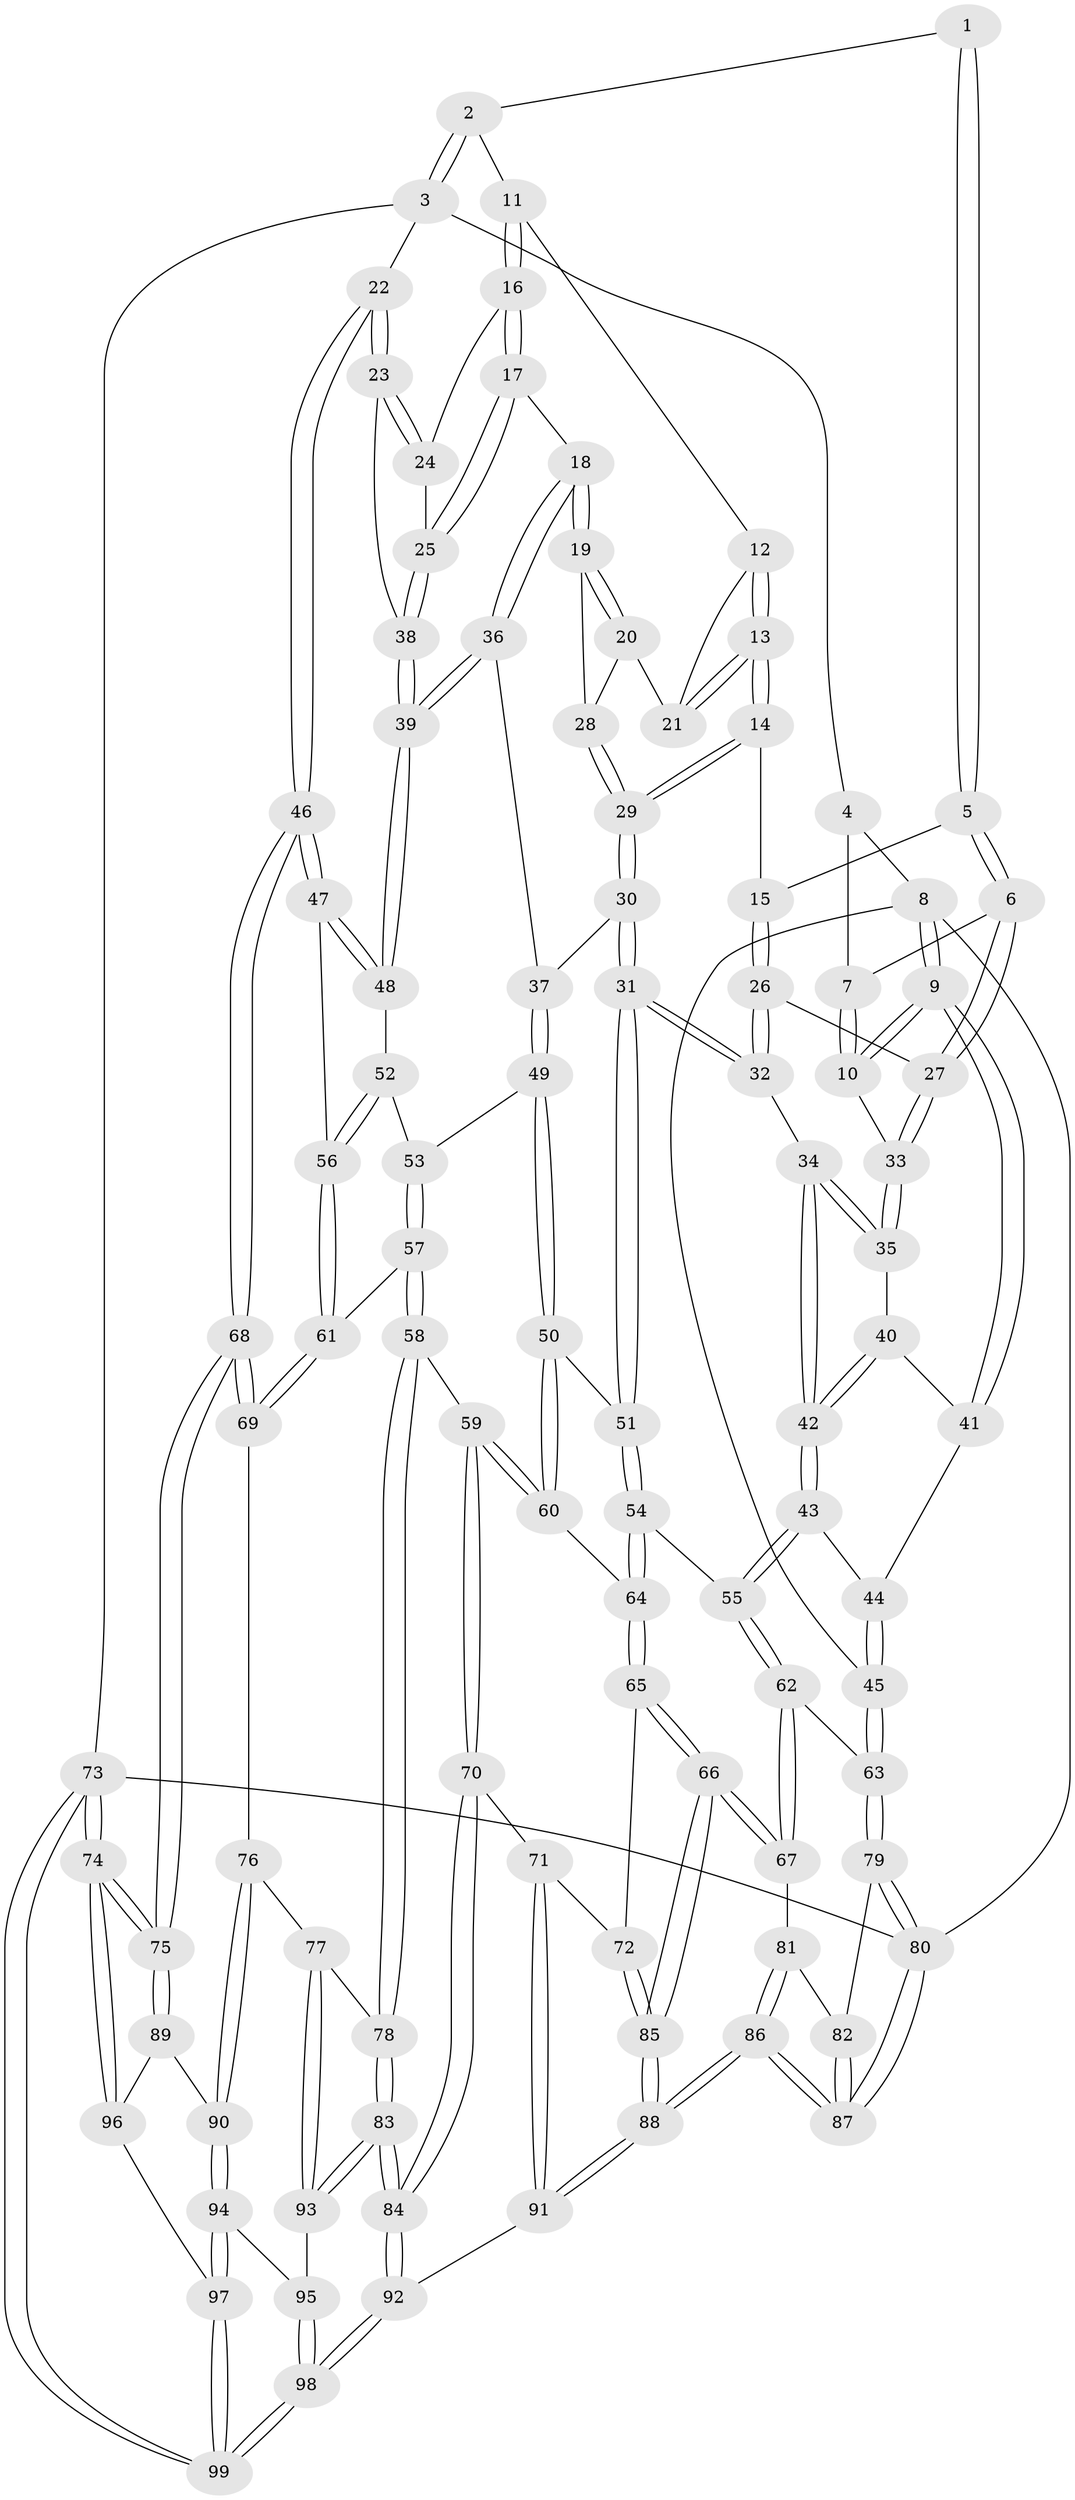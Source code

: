 // Generated by graph-tools (version 1.1) at 2025/27/03/09/25 03:27:03]
// undirected, 99 vertices, 244 edges
graph export_dot {
graph [start="1"]
  node [color=gray90,style=filled];
  1 [pos="+0.32514650765270464+0"];
  2 [pos="+0.8296917004926708+0"];
  3 [pos="+1+0"];
  4 [pos="+0.1432460316797076+0"];
  5 [pos="+0.3424156472915528+0"];
  6 [pos="+0.24403427746063783+0.1357206470535843"];
  7 [pos="+0.08150138213525714+0.06752491210549218"];
  8 [pos="+0+0.19238365928449472"];
  9 [pos="+0+0.19268650394891407"];
  10 [pos="+0+0.15903495928795552"];
  11 [pos="+0.801791230685049+0"];
  12 [pos="+0.7846823675029537+0"];
  13 [pos="+0.5234779319557059+0.1326756022768775"];
  14 [pos="+0.5154433170544719+0.13682818022734536"];
  15 [pos="+0.4398918703186771+0.09456902780154698"];
  16 [pos="+0.8070221441142647+0"];
  17 [pos="+0.746725373241781+0.24387259963070018"];
  18 [pos="+0.7253684554141515+0.25137751607573694"];
  19 [pos="+0.7202127375768553+0.2460939472321444"];
  20 [pos="+0.6714974069369313+0.1769989328788134"];
  21 [pos="+0.6704359303162495+0.170763359593111"];
  22 [pos="+1+0.24064223637402352"];
  23 [pos="+1+0.25464979956304956"];
  24 [pos="+0.8695607701947206+0.10114719752973435"];
  25 [pos="+0.8375501944136887+0.2665822877780352"];
  26 [pos="+0.37507409751864995+0.2464450691134168"];
  27 [pos="+0.23979571497852156+0.15242505111946297"];
  28 [pos="+0.6135733889516559+0.22020750191478994"];
  29 [pos="+0.5343253053466953+0.24580377751885285"];
  30 [pos="+0.5297794180956761+0.29645877564540973"];
  31 [pos="+0.4285835622214712+0.3733950978189787"];
  32 [pos="+0.4056370150001404+0.36024419925385703"];
  33 [pos="+0.1888565712469985+0.23775042700920224"];
  34 [pos="+0.2803803617021713+0.34648242109580174"];
  35 [pos="+0.18910060715120808+0.24111830954516855"];
  36 [pos="+0.6872324970582873+0.3103349649956614"];
  37 [pos="+0.6493190403663386+0.34365930181030374"];
  38 [pos="+0.8883387459212746+0.32508746554069545"];
  39 [pos="+0.8691598912317606+0.3863764514588376"];
  40 [pos="+0.13938162948368207+0.29814899958070856"];
  41 [pos="+0.08090600022034004+0.3324142301286884"];
  42 [pos="+0.17720006569518207+0.4975015803718211"];
  43 [pos="+0.17587123143659894+0.5006912507972185"];
  44 [pos="+0.074833142199929+0.361804021471721"];
  45 [pos="+0+0.5765685597208855"];
  46 [pos="+1+0.5518403452268277"];
  47 [pos="+0.9448498471277916+0.4989910654618132"];
  48 [pos="+0.8666193866412494+0.40802586167607"];
  49 [pos="+0.6820493011787462+0.4486816233974272"];
  50 [pos="+0.48131290278958905+0.5106126923512656"];
  51 [pos="+0.43549591194009213+0.4325364833768479"];
  52 [pos="+0.7717703415029775+0.45292317821795613"];
  53 [pos="+0.6941041670910282+0.4583150018717167"];
  54 [pos="+0.2260803660412772+0.5555021084232062"];
  55 [pos="+0.1675991812898296+0.5597441530769381"];
  56 [pos="+0.8304269388175394+0.6474669836412358"];
  57 [pos="+0.6786529699039382+0.6756657015434224"];
  58 [pos="+0.6396363167034306+0.7026307222434348"];
  59 [pos="+0.592326781389495+0.7101812450062117"];
  60 [pos="+0.4864033464915158+0.6299333553627301"];
  61 [pos="+0.8246358383242415+0.6624080600422323"];
  62 [pos="+0.1255703148493345+0.6022180099000415"];
  63 [pos="+0+0.5881096675506093"];
  64 [pos="+0.4429465497700243+0.6444125015542456"];
  65 [pos="+0.34438409726064984+0.7380512922882785"];
  66 [pos="+0.26082895154130864+0.7908479985904482"];
  67 [pos="+0.20680665672065388+0.7610920017658481"];
  68 [pos="+1+0.7069771187836854"];
  69 [pos="+0.9149515031025495+0.7480842130872105"];
  70 [pos="+0.5542210892330965+0.8064524831267172"];
  71 [pos="+0.530641248352183+0.8231413293418234"];
  72 [pos="+0.4763788873228318+0.8323319542561288"];
  73 [pos="+1+1"];
  74 [pos="+1+1"];
  75 [pos="+1+0.8125858698257845"];
  76 [pos="+0.8843111405102206+0.821326902740745"];
  77 [pos="+0.8499609770965634+0.8479648736112186"];
  78 [pos="+0.7400204735417453+0.8493573761476401"];
  79 [pos="+0+0.747467761516402"];
  80 [pos="+0+1"];
  81 [pos="+0.18498858821079714+0.7803621379997335"];
  82 [pos="+0.09463313803259314+0.8195191413879545"];
  83 [pos="+0.6807806825849109+1"];
  84 [pos="+0.6743510686562876+1"];
  85 [pos="+0.30989758445614135+0.9069020695947783"];
  86 [pos="+0+1"];
  87 [pos="+0+1"];
  88 [pos="+0.3178694344262671+1"];
  89 [pos="+0.9503088377278455+0.9165235147729667"];
  90 [pos="+0.9486249878132084+0.9160395346515545"];
  91 [pos="+0.3854627722923671+1"];
  92 [pos="+0.6562324737275913+1"];
  93 [pos="+0.8409943762793061+0.9121283477862262"];
  94 [pos="+0.9098937593561645+0.9601937187465883"];
  95 [pos="+0.8670751631993274+0.9567580160415026"];
  96 [pos="+0.9721322766100045+0.9569591614579188"];
  97 [pos="+0.9512741744554688+1"];
  98 [pos="+0.7262836295043481+1"];
  99 [pos="+0.9944105240461483+1"];
  1 -- 2;
  1 -- 5;
  1 -- 5;
  2 -- 3;
  2 -- 3;
  2 -- 11;
  3 -- 4;
  3 -- 22;
  3 -- 73;
  4 -- 7;
  4 -- 8;
  5 -- 6;
  5 -- 6;
  5 -- 15;
  6 -- 7;
  6 -- 27;
  6 -- 27;
  7 -- 10;
  7 -- 10;
  8 -- 9;
  8 -- 9;
  8 -- 45;
  8 -- 80;
  9 -- 10;
  9 -- 10;
  9 -- 41;
  9 -- 41;
  10 -- 33;
  11 -- 12;
  11 -- 16;
  11 -- 16;
  12 -- 13;
  12 -- 13;
  12 -- 21;
  13 -- 14;
  13 -- 14;
  13 -- 21;
  13 -- 21;
  14 -- 15;
  14 -- 29;
  14 -- 29;
  15 -- 26;
  15 -- 26;
  16 -- 17;
  16 -- 17;
  16 -- 24;
  17 -- 18;
  17 -- 25;
  17 -- 25;
  18 -- 19;
  18 -- 19;
  18 -- 36;
  18 -- 36;
  19 -- 20;
  19 -- 20;
  19 -- 28;
  20 -- 21;
  20 -- 28;
  22 -- 23;
  22 -- 23;
  22 -- 46;
  22 -- 46;
  23 -- 24;
  23 -- 24;
  23 -- 38;
  24 -- 25;
  25 -- 38;
  25 -- 38;
  26 -- 27;
  26 -- 32;
  26 -- 32;
  27 -- 33;
  27 -- 33;
  28 -- 29;
  28 -- 29;
  29 -- 30;
  29 -- 30;
  30 -- 31;
  30 -- 31;
  30 -- 37;
  31 -- 32;
  31 -- 32;
  31 -- 51;
  31 -- 51;
  32 -- 34;
  33 -- 35;
  33 -- 35;
  34 -- 35;
  34 -- 35;
  34 -- 42;
  34 -- 42;
  35 -- 40;
  36 -- 37;
  36 -- 39;
  36 -- 39;
  37 -- 49;
  37 -- 49;
  38 -- 39;
  38 -- 39;
  39 -- 48;
  39 -- 48;
  40 -- 41;
  40 -- 42;
  40 -- 42;
  41 -- 44;
  42 -- 43;
  42 -- 43;
  43 -- 44;
  43 -- 55;
  43 -- 55;
  44 -- 45;
  44 -- 45;
  45 -- 63;
  45 -- 63;
  46 -- 47;
  46 -- 47;
  46 -- 68;
  46 -- 68;
  47 -- 48;
  47 -- 48;
  47 -- 56;
  48 -- 52;
  49 -- 50;
  49 -- 50;
  49 -- 53;
  50 -- 51;
  50 -- 60;
  50 -- 60;
  51 -- 54;
  51 -- 54;
  52 -- 53;
  52 -- 56;
  52 -- 56;
  53 -- 57;
  53 -- 57;
  54 -- 55;
  54 -- 64;
  54 -- 64;
  55 -- 62;
  55 -- 62;
  56 -- 61;
  56 -- 61;
  57 -- 58;
  57 -- 58;
  57 -- 61;
  58 -- 59;
  58 -- 78;
  58 -- 78;
  59 -- 60;
  59 -- 60;
  59 -- 70;
  59 -- 70;
  60 -- 64;
  61 -- 69;
  61 -- 69;
  62 -- 63;
  62 -- 67;
  62 -- 67;
  63 -- 79;
  63 -- 79;
  64 -- 65;
  64 -- 65;
  65 -- 66;
  65 -- 66;
  65 -- 72;
  66 -- 67;
  66 -- 67;
  66 -- 85;
  66 -- 85;
  67 -- 81;
  68 -- 69;
  68 -- 69;
  68 -- 75;
  68 -- 75;
  69 -- 76;
  70 -- 71;
  70 -- 84;
  70 -- 84;
  71 -- 72;
  71 -- 91;
  71 -- 91;
  72 -- 85;
  72 -- 85;
  73 -- 74;
  73 -- 74;
  73 -- 99;
  73 -- 99;
  73 -- 80;
  74 -- 75;
  74 -- 75;
  74 -- 96;
  74 -- 96;
  75 -- 89;
  75 -- 89;
  76 -- 77;
  76 -- 90;
  76 -- 90;
  77 -- 78;
  77 -- 93;
  77 -- 93;
  78 -- 83;
  78 -- 83;
  79 -- 80;
  79 -- 80;
  79 -- 82;
  80 -- 87;
  80 -- 87;
  81 -- 82;
  81 -- 86;
  81 -- 86;
  82 -- 87;
  82 -- 87;
  83 -- 84;
  83 -- 84;
  83 -- 93;
  83 -- 93;
  84 -- 92;
  84 -- 92;
  85 -- 88;
  85 -- 88;
  86 -- 87;
  86 -- 87;
  86 -- 88;
  86 -- 88;
  88 -- 91;
  88 -- 91;
  89 -- 90;
  89 -- 96;
  90 -- 94;
  90 -- 94;
  91 -- 92;
  92 -- 98;
  92 -- 98;
  93 -- 95;
  94 -- 95;
  94 -- 97;
  94 -- 97;
  95 -- 98;
  95 -- 98;
  96 -- 97;
  97 -- 99;
  97 -- 99;
  98 -- 99;
  98 -- 99;
}

